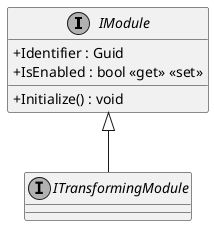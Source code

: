 @startuml
skinparam monochrome true
skinparam classAttributeIconSize 0

interface IModule {
    + Identifier : Guid
    + IsEnabled : bool <<get>> <<set>>
    + Initialize() : void
}

interface ITransformingModule {

}

IModule <|-- ITransformingModule
@enduml
